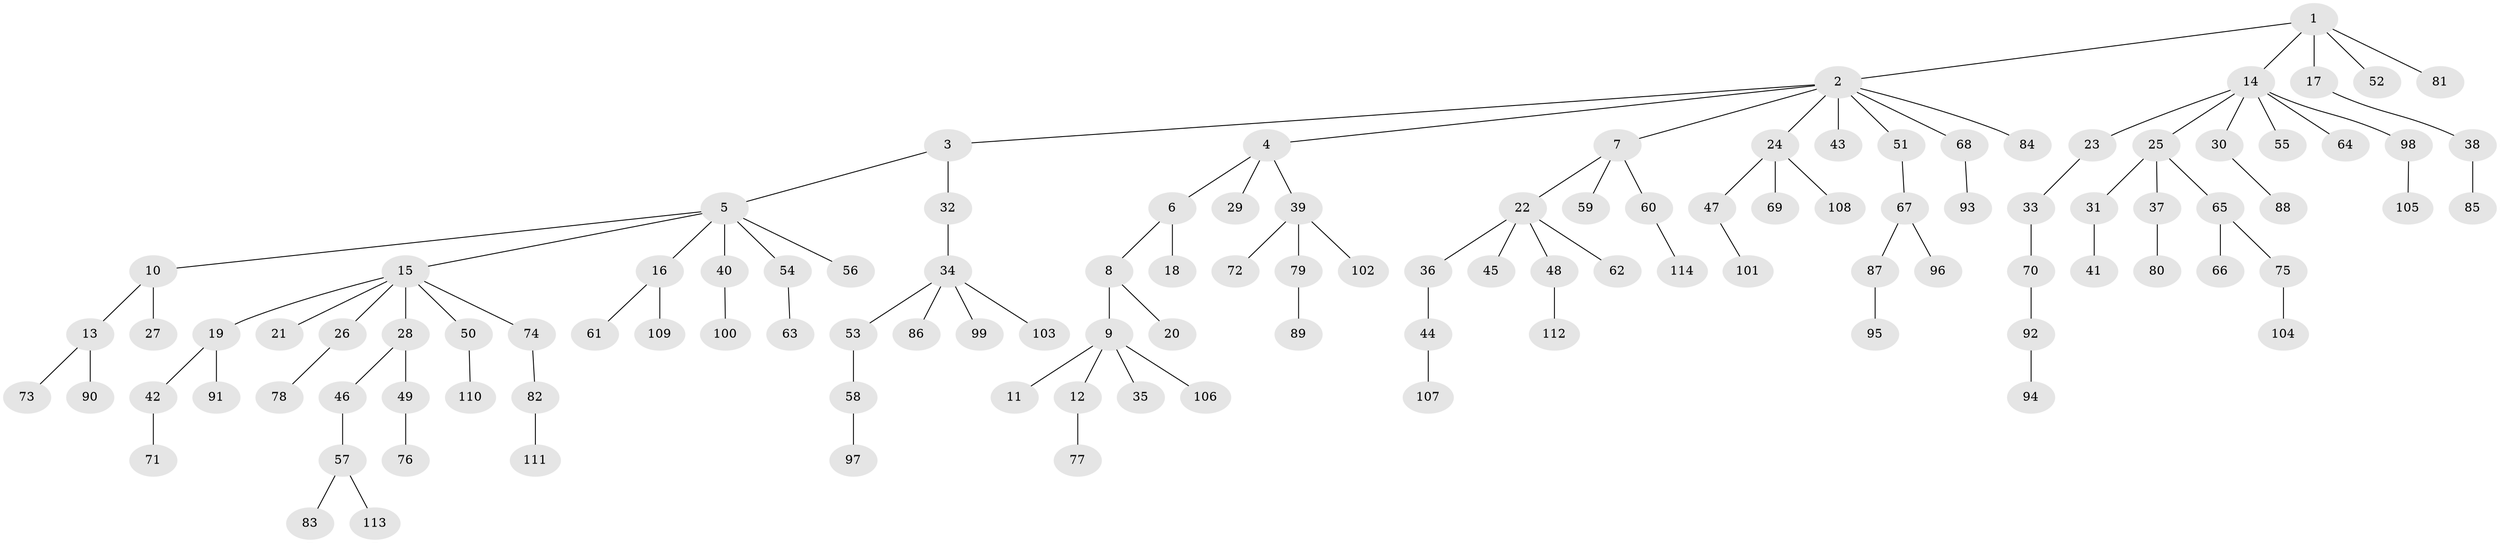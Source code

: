 // coarse degree distribution, {10: 0.013333333333333334, 8: 0.013333333333333334, 3: 0.13333333333333333, 7: 0.02666666666666667, 2: 0.16, 4: 0.04, 1: 0.6, 5: 0.013333333333333334}
// Generated by graph-tools (version 1.1) at 2025/52/02/27/25 19:52:10]
// undirected, 114 vertices, 113 edges
graph export_dot {
graph [start="1"]
  node [color=gray90,style=filled];
  1;
  2;
  3;
  4;
  5;
  6;
  7;
  8;
  9;
  10;
  11;
  12;
  13;
  14;
  15;
  16;
  17;
  18;
  19;
  20;
  21;
  22;
  23;
  24;
  25;
  26;
  27;
  28;
  29;
  30;
  31;
  32;
  33;
  34;
  35;
  36;
  37;
  38;
  39;
  40;
  41;
  42;
  43;
  44;
  45;
  46;
  47;
  48;
  49;
  50;
  51;
  52;
  53;
  54;
  55;
  56;
  57;
  58;
  59;
  60;
  61;
  62;
  63;
  64;
  65;
  66;
  67;
  68;
  69;
  70;
  71;
  72;
  73;
  74;
  75;
  76;
  77;
  78;
  79;
  80;
  81;
  82;
  83;
  84;
  85;
  86;
  87;
  88;
  89;
  90;
  91;
  92;
  93;
  94;
  95;
  96;
  97;
  98;
  99;
  100;
  101;
  102;
  103;
  104;
  105;
  106;
  107;
  108;
  109;
  110;
  111;
  112;
  113;
  114;
  1 -- 2;
  1 -- 14;
  1 -- 17;
  1 -- 52;
  1 -- 81;
  2 -- 3;
  2 -- 4;
  2 -- 7;
  2 -- 24;
  2 -- 43;
  2 -- 51;
  2 -- 68;
  2 -- 84;
  3 -- 5;
  3 -- 32;
  4 -- 6;
  4 -- 29;
  4 -- 39;
  5 -- 10;
  5 -- 15;
  5 -- 16;
  5 -- 40;
  5 -- 54;
  5 -- 56;
  6 -- 8;
  6 -- 18;
  7 -- 22;
  7 -- 59;
  7 -- 60;
  8 -- 9;
  8 -- 20;
  9 -- 11;
  9 -- 12;
  9 -- 35;
  9 -- 106;
  10 -- 13;
  10 -- 27;
  12 -- 77;
  13 -- 73;
  13 -- 90;
  14 -- 23;
  14 -- 25;
  14 -- 30;
  14 -- 55;
  14 -- 64;
  14 -- 98;
  15 -- 19;
  15 -- 21;
  15 -- 26;
  15 -- 28;
  15 -- 50;
  15 -- 74;
  16 -- 61;
  16 -- 109;
  17 -- 38;
  19 -- 42;
  19 -- 91;
  22 -- 36;
  22 -- 45;
  22 -- 48;
  22 -- 62;
  23 -- 33;
  24 -- 47;
  24 -- 69;
  24 -- 108;
  25 -- 31;
  25 -- 37;
  25 -- 65;
  26 -- 78;
  28 -- 46;
  28 -- 49;
  30 -- 88;
  31 -- 41;
  32 -- 34;
  33 -- 70;
  34 -- 53;
  34 -- 86;
  34 -- 99;
  34 -- 103;
  36 -- 44;
  37 -- 80;
  38 -- 85;
  39 -- 72;
  39 -- 79;
  39 -- 102;
  40 -- 100;
  42 -- 71;
  44 -- 107;
  46 -- 57;
  47 -- 101;
  48 -- 112;
  49 -- 76;
  50 -- 110;
  51 -- 67;
  53 -- 58;
  54 -- 63;
  57 -- 83;
  57 -- 113;
  58 -- 97;
  60 -- 114;
  65 -- 66;
  65 -- 75;
  67 -- 87;
  67 -- 96;
  68 -- 93;
  70 -- 92;
  74 -- 82;
  75 -- 104;
  79 -- 89;
  82 -- 111;
  87 -- 95;
  92 -- 94;
  98 -- 105;
}
